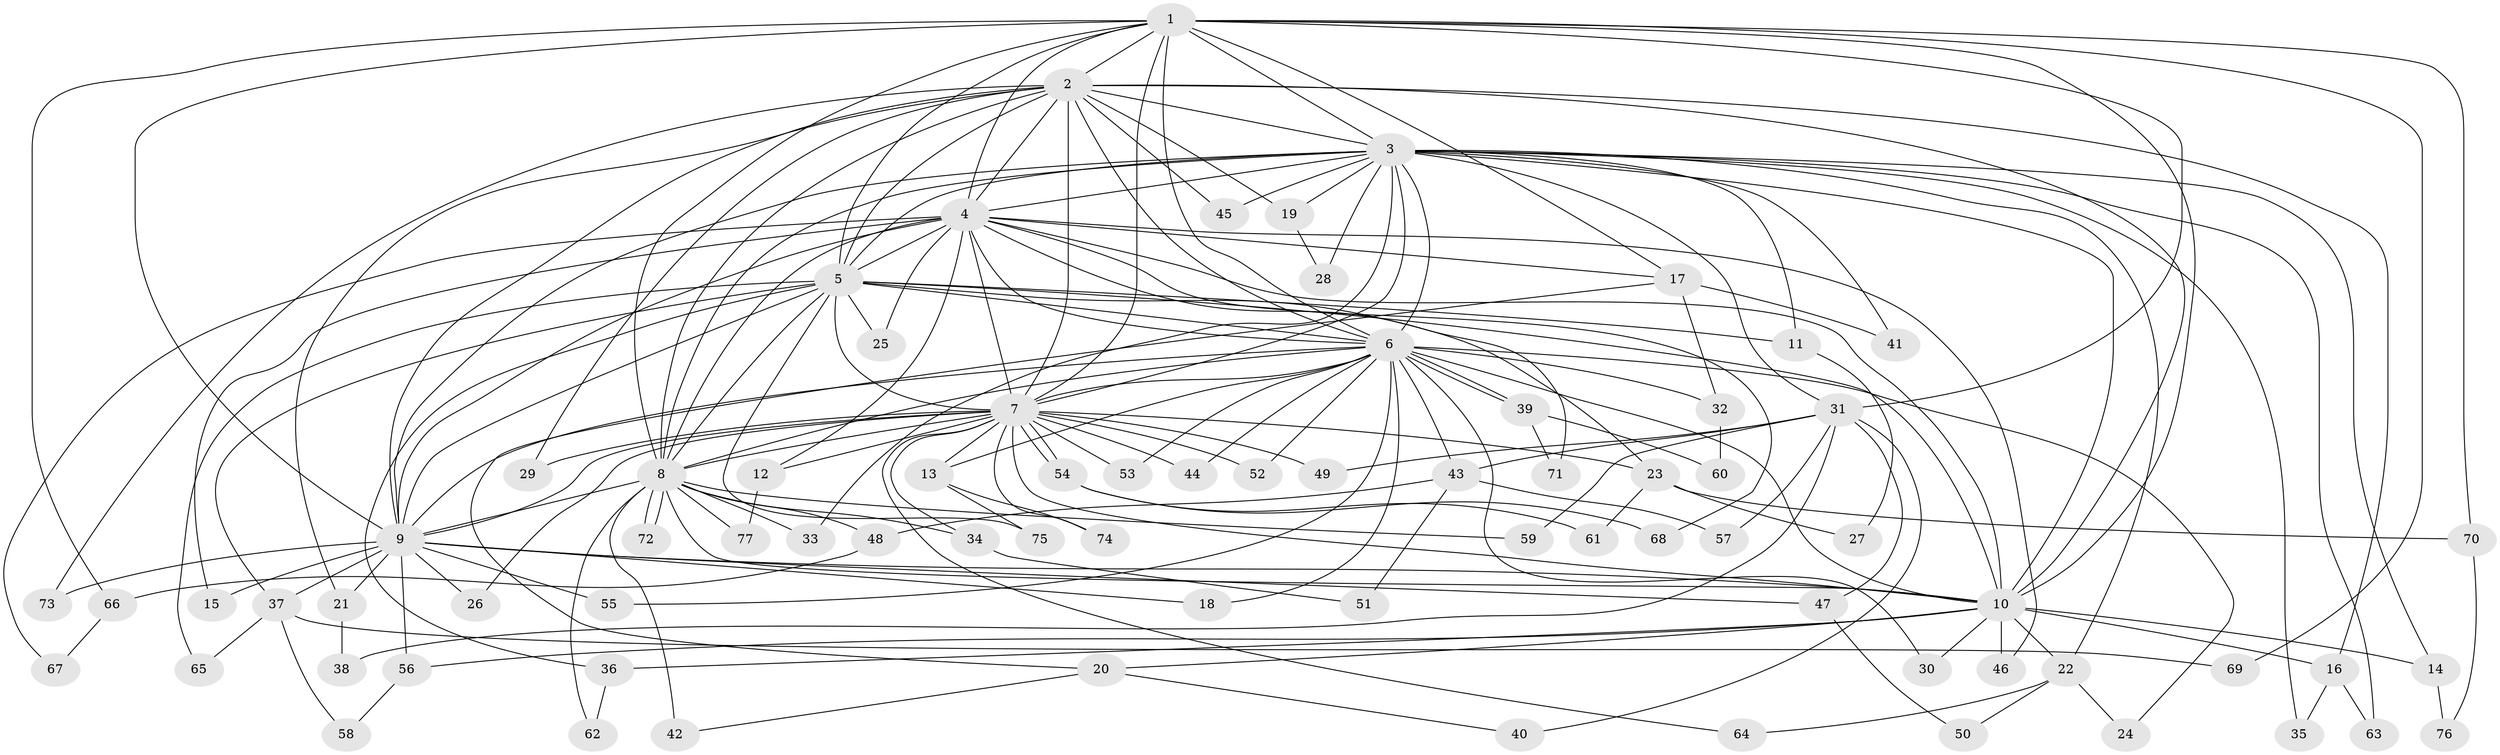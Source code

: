 // coarse degree distribution, {8: 0.03333333333333333, 15: 0.03333333333333333, 1: 0.26666666666666666, 2: 0.4666666666666667, 4: 0.03333333333333333, 7: 0.03333333333333333, 3: 0.06666666666666667, 20: 0.03333333333333333, 10: 0.03333333333333333}
// Generated by graph-tools (version 1.1) at 2025/49/03/04/25 21:49:43]
// undirected, 77 vertices, 179 edges
graph export_dot {
graph [start="1"]
  node [color=gray90,style=filled];
  1;
  2;
  3;
  4;
  5;
  6;
  7;
  8;
  9;
  10;
  11;
  12;
  13;
  14;
  15;
  16;
  17;
  18;
  19;
  20;
  21;
  22;
  23;
  24;
  25;
  26;
  27;
  28;
  29;
  30;
  31;
  32;
  33;
  34;
  35;
  36;
  37;
  38;
  39;
  40;
  41;
  42;
  43;
  44;
  45;
  46;
  47;
  48;
  49;
  50;
  51;
  52;
  53;
  54;
  55;
  56;
  57;
  58;
  59;
  60;
  61;
  62;
  63;
  64;
  65;
  66;
  67;
  68;
  69;
  70;
  71;
  72;
  73;
  74;
  75;
  76;
  77;
  1 -- 2;
  1 -- 3;
  1 -- 4;
  1 -- 5;
  1 -- 6;
  1 -- 7;
  1 -- 8;
  1 -- 9;
  1 -- 10;
  1 -- 17;
  1 -- 31;
  1 -- 66;
  1 -- 69;
  1 -- 70;
  2 -- 3;
  2 -- 4;
  2 -- 5;
  2 -- 6;
  2 -- 7;
  2 -- 8;
  2 -- 9;
  2 -- 10;
  2 -- 16;
  2 -- 19;
  2 -- 21;
  2 -- 29;
  2 -- 45;
  2 -- 73;
  3 -- 4;
  3 -- 5;
  3 -- 6;
  3 -- 7;
  3 -- 8;
  3 -- 9;
  3 -- 10;
  3 -- 11;
  3 -- 14;
  3 -- 19;
  3 -- 22;
  3 -- 28;
  3 -- 31;
  3 -- 33;
  3 -- 35;
  3 -- 41;
  3 -- 45;
  3 -- 63;
  4 -- 5;
  4 -- 6;
  4 -- 7;
  4 -- 8;
  4 -- 9;
  4 -- 10;
  4 -- 12;
  4 -- 15;
  4 -- 17;
  4 -- 25;
  4 -- 46;
  4 -- 67;
  4 -- 68;
  4 -- 71;
  5 -- 6;
  5 -- 7;
  5 -- 8;
  5 -- 9;
  5 -- 10;
  5 -- 11;
  5 -- 23;
  5 -- 25;
  5 -- 36;
  5 -- 37;
  5 -- 65;
  5 -- 75;
  6 -- 7;
  6 -- 8;
  6 -- 9;
  6 -- 10;
  6 -- 13;
  6 -- 18;
  6 -- 24;
  6 -- 30;
  6 -- 32;
  6 -- 39;
  6 -- 39;
  6 -- 43;
  6 -- 44;
  6 -- 52;
  6 -- 53;
  6 -- 55;
  7 -- 8;
  7 -- 9;
  7 -- 10;
  7 -- 12;
  7 -- 13;
  7 -- 23;
  7 -- 26;
  7 -- 29;
  7 -- 34;
  7 -- 44;
  7 -- 49;
  7 -- 52;
  7 -- 53;
  7 -- 54;
  7 -- 54;
  7 -- 64;
  7 -- 74;
  8 -- 9;
  8 -- 10;
  8 -- 33;
  8 -- 34;
  8 -- 42;
  8 -- 48;
  8 -- 59;
  8 -- 62;
  8 -- 72;
  8 -- 72;
  8 -- 77;
  9 -- 10;
  9 -- 15;
  9 -- 18;
  9 -- 21;
  9 -- 26;
  9 -- 37;
  9 -- 47;
  9 -- 55;
  9 -- 56;
  9 -- 73;
  10 -- 14;
  10 -- 16;
  10 -- 20;
  10 -- 22;
  10 -- 30;
  10 -- 36;
  10 -- 46;
  10 -- 56;
  11 -- 27;
  12 -- 77;
  13 -- 74;
  13 -- 75;
  14 -- 76;
  16 -- 35;
  16 -- 63;
  17 -- 20;
  17 -- 32;
  17 -- 41;
  19 -- 28;
  20 -- 40;
  20 -- 42;
  21 -- 38;
  22 -- 24;
  22 -- 50;
  22 -- 64;
  23 -- 27;
  23 -- 61;
  23 -- 70;
  31 -- 38;
  31 -- 40;
  31 -- 43;
  31 -- 47;
  31 -- 49;
  31 -- 57;
  31 -- 59;
  32 -- 60;
  34 -- 51;
  36 -- 62;
  37 -- 58;
  37 -- 65;
  37 -- 69;
  39 -- 60;
  39 -- 71;
  43 -- 48;
  43 -- 51;
  43 -- 57;
  47 -- 50;
  48 -- 66;
  54 -- 61;
  54 -- 68;
  56 -- 58;
  66 -- 67;
  70 -- 76;
}

